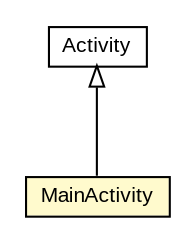 #!/usr/local/bin/dot
#
# Class diagram 
# Generated by UMLGraph version R5_6-24-gf6e263 (http://www.umlgraph.org/)
#

digraph G {
	edge [fontname="arial",fontsize=10,labelfontname="arial",labelfontsize=10];
	node [fontname="arial",fontsize=10,shape=plaintext];
	nodesep=0.25;
	ranksep=0.5;
	// org.osmdroid.MainActivity
	c3845 [label=<<table title="org.osmdroid.MainActivity" border="0" cellborder="1" cellspacing="0" cellpadding="2" port="p" bgcolor="lemonChiffon" href="./MainActivity.html">
		<tr><td><table border="0" cellspacing="0" cellpadding="1">
<tr><td align="center" balign="center"> MainActivity </td></tr>
		</table></td></tr>
		</table>>, URL="./MainActivity.html", fontname="arial", fontcolor="black", fontsize=10.0];
	//org.osmdroid.MainActivity extends Activity
	c3912:p -> c3845:p [dir=back,arrowtail=empty];
	// Activity
	c3912[label=<<table title="Activity" border="0" cellborder="1" cellspacing="0" cellpadding="2" port="p" href="http://java.sun.com/j2se/1.4.2/docs/api//Activity.html">
		<tr><td><table border="0" cellspacing="0" cellpadding="1">
<tr><td align="center" balign="center"> Activity </td></tr>
		</table></td></tr>
		</table>>, fontname="arial", fontcolor="black", fontsize=10.0];
}

